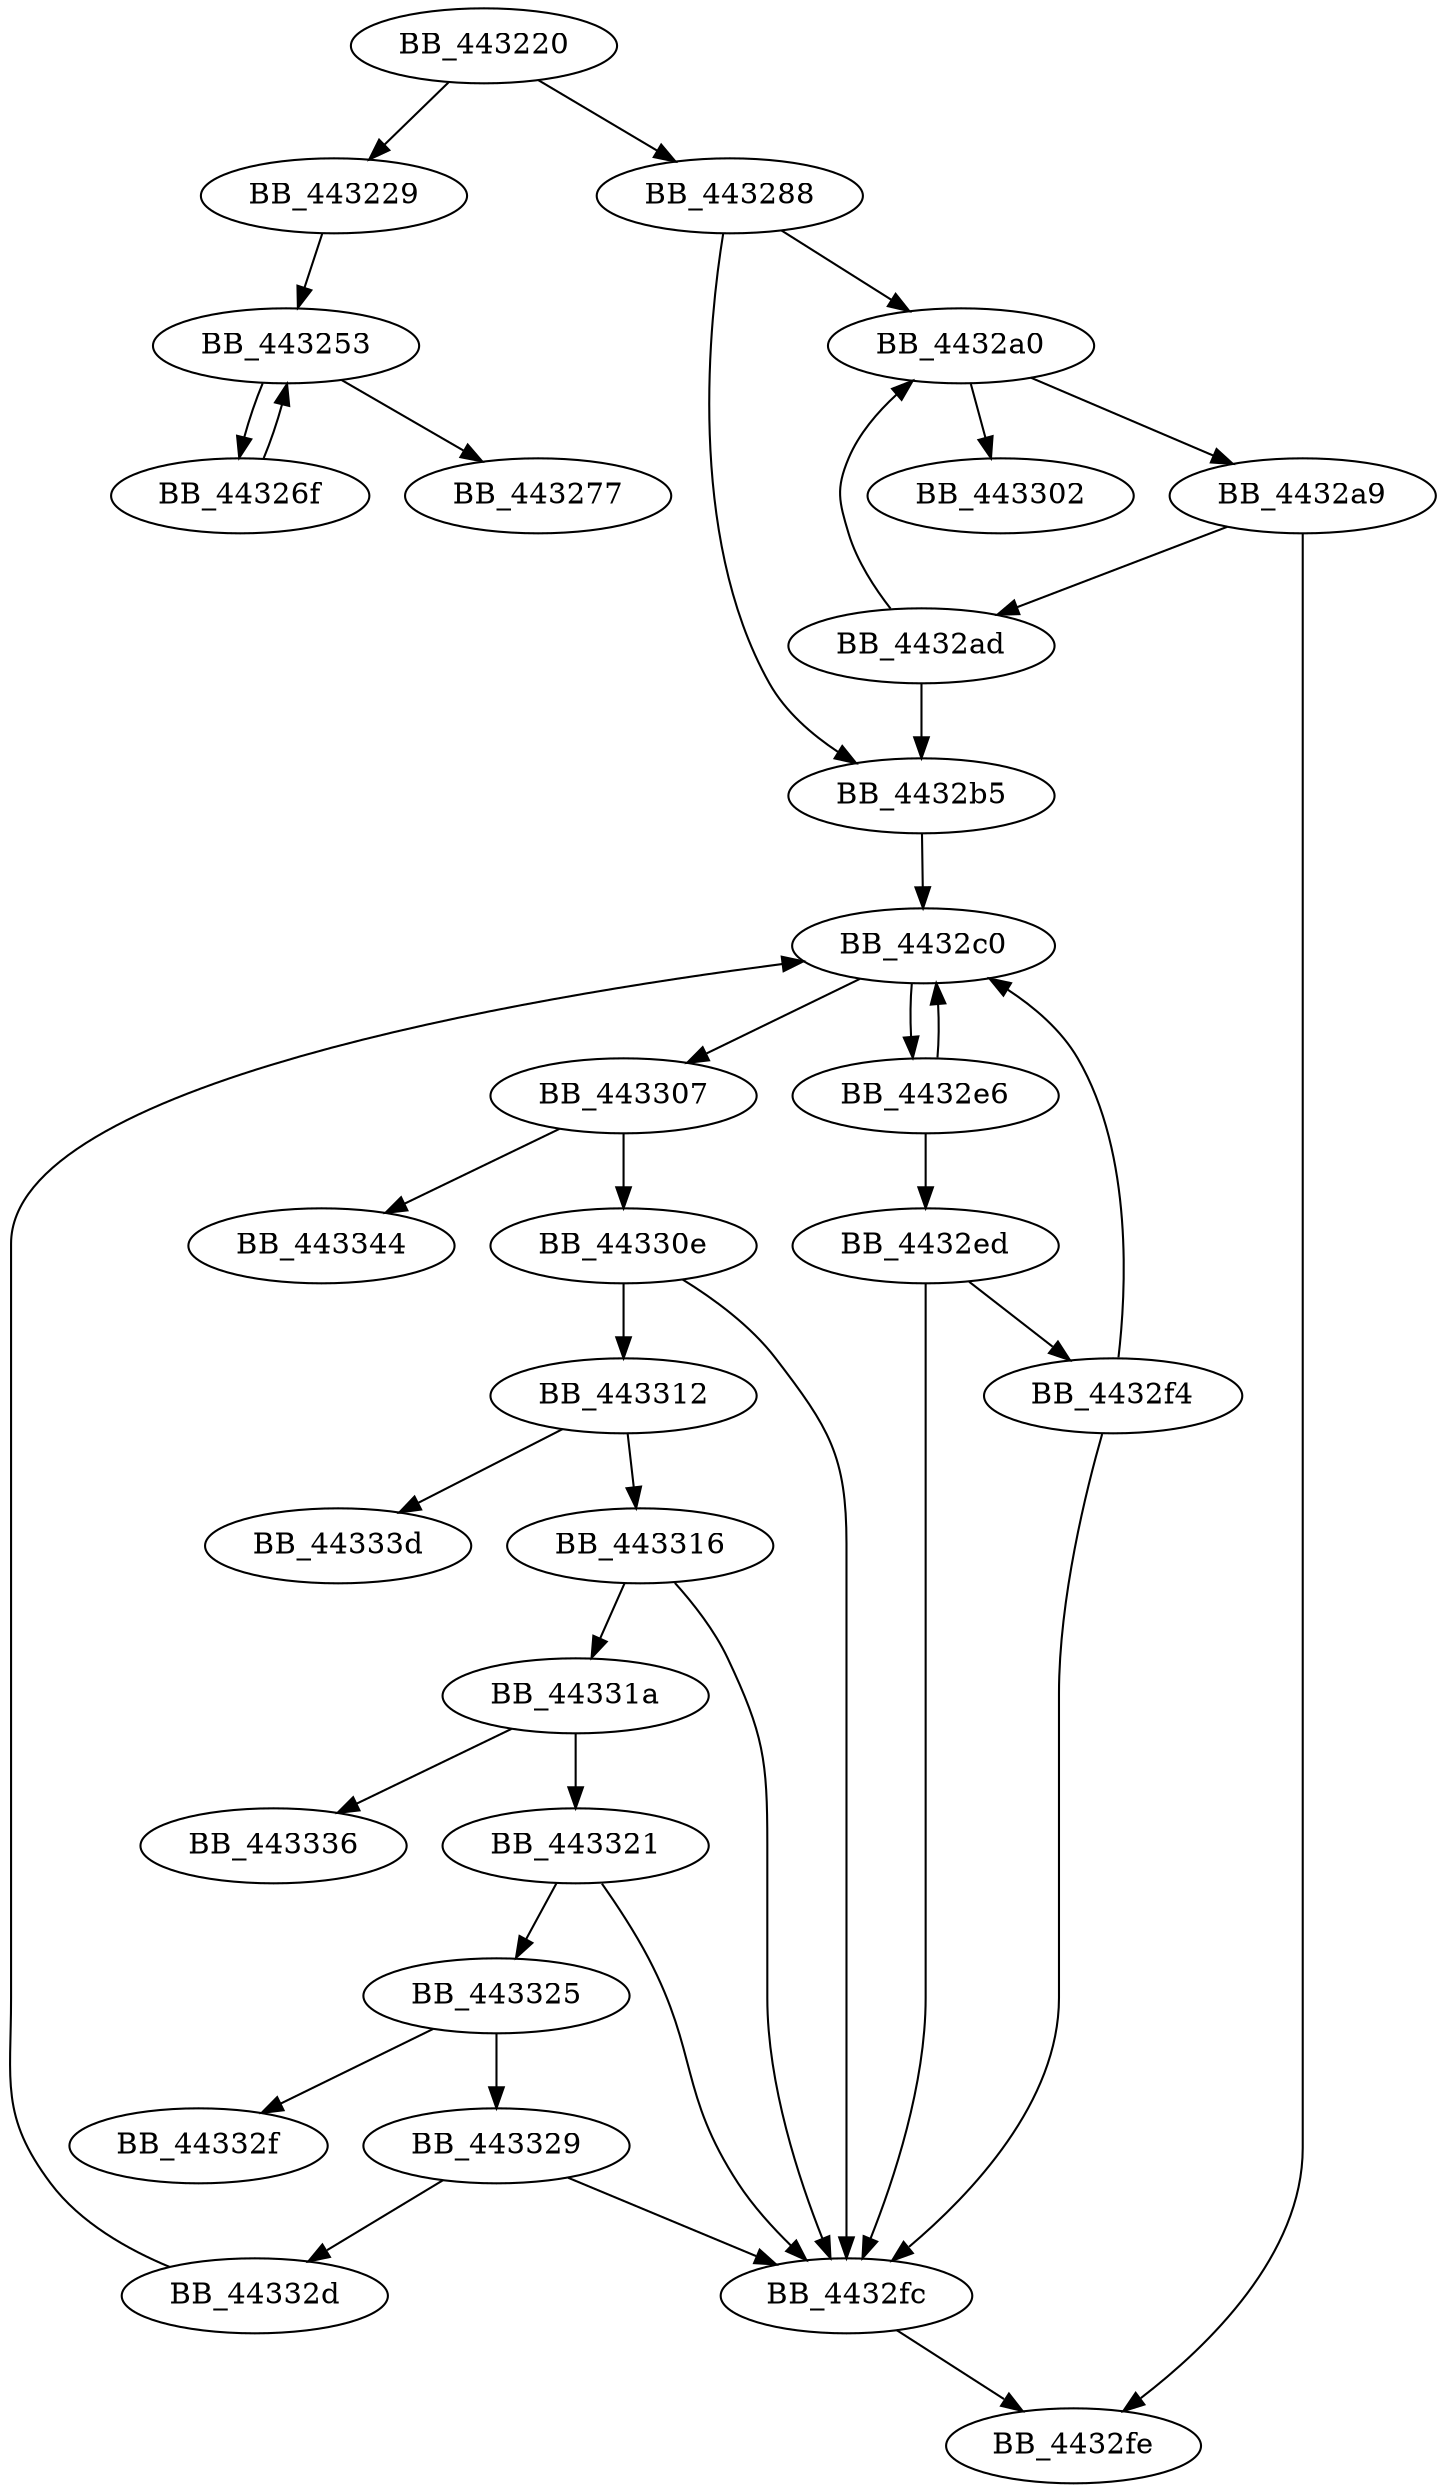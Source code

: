 DiGraph _strchr{
BB_443220->BB_443229
BB_443220->BB_443288
BB_443229->BB_443253
BB_443253->BB_44326f
BB_443253->BB_443277
BB_44326f->BB_443253
BB_443288->BB_4432a0
BB_443288->BB_4432b5
BB_4432a0->BB_4432a9
BB_4432a0->BB_443302
BB_4432a9->BB_4432ad
BB_4432a9->BB_4432fe
BB_4432ad->BB_4432a0
BB_4432ad->BB_4432b5
BB_4432b5->BB_4432c0
BB_4432c0->BB_4432e6
BB_4432c0->BB_443307
BB_4432e6->BB_4432c0
BB_4432e6->BB_4432ed
BB_4432ed->BB_4432f4
BB_4432ed->BB_4432fc
BB_4432f4->BB_4432c0
BB_4432f4->BB_4432fc
BB_4432fc->BB_4432fe
BB_443307->BB_44330e
BB_443307->BB_443344
BB_44330e->BB_4432fc
BB_44330e->BB_443312
BB_443312->BB_443316
BB_443312->BB_44333d
BB_443316->BB_4432fc
BB_443316->BB_44331a
BB_44331a->BB_443321
BB_44331a->BB_443336
BB_443321->BB_4432fc
BB_443321->BB_443325
BB_443325->BB_443329
BB_443325->BB_44332f
BB_443329->BB_4432fc
BB_443329->BB_44332d
BB_44332d->BB_4432c0
}
